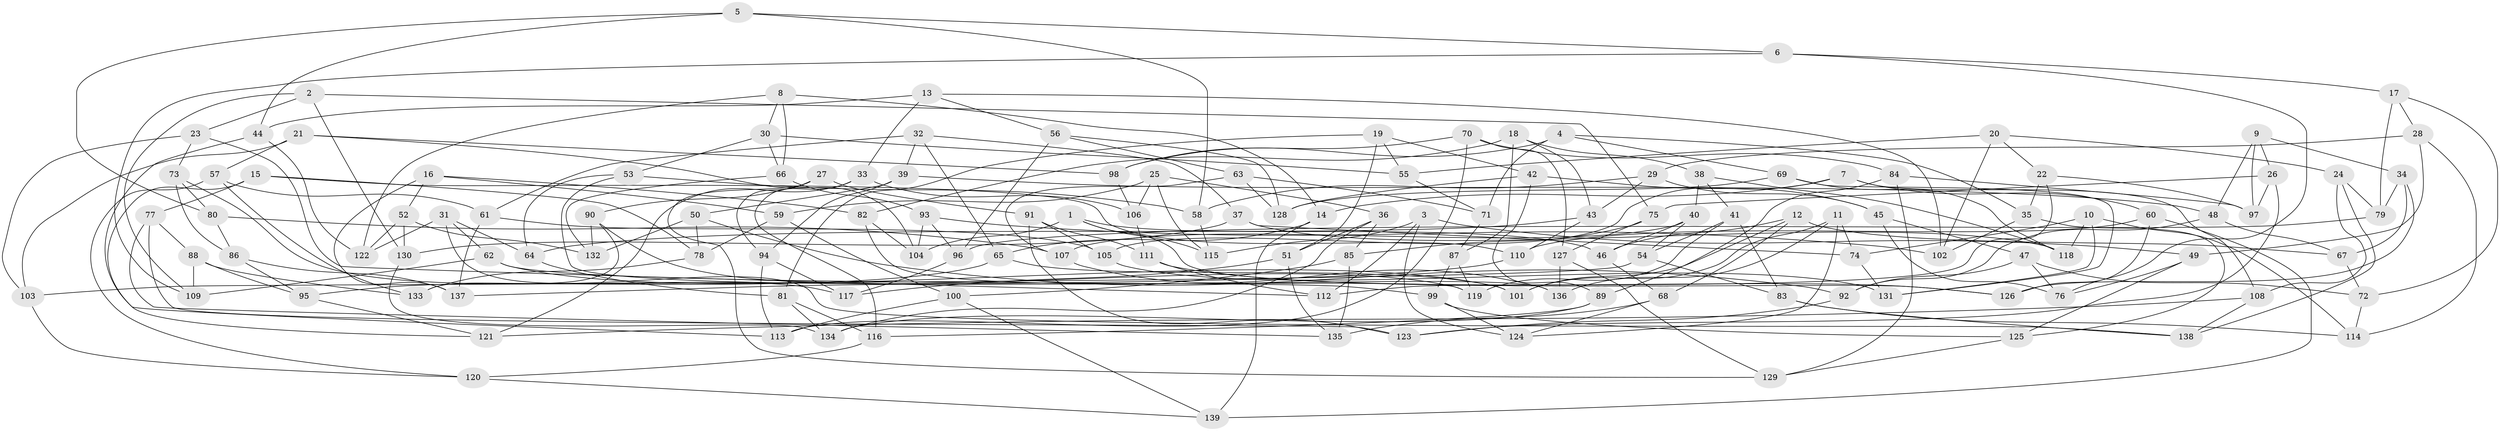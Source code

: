 // Generated by graph-tools (version 1.1) at 2025/37/03/09/25 02:37:51]
// undirected, 139 vertices, 278 edges
graph export_dot {
graph [start="1"]
  node [color=gray90,style=filled];
  1;
  2;
  3;
  4;
  5;
  6;
  7;
  8;
  9;
  10;
  11;
  12;
  13;
  14;
  15;
  16;
  17;
  18;
  19;
  20;
  21;
  22;
  23;
  24;
  25;
  26;
  27;
  28;
  29;
  30;
  31;
  32;
  33;
  34;
  35;
  36;
  37;
  38;
  39;
  40;
  41;
  42;
  43;
  44;
  45;
  46;
  47;
  48;
  49;
  50;
  51;
  52;
  53;
  54;
  55;
  56;
  57;
  58;
  59;
  60;
  61;
  62;
  63;
  64;
  65;
  66;
  67;
  68;
  69;
  70;
  71;
  72;
  73;
  74;
  75;
  76;
  77;
  78;
  79;
  80;
  81;
  82;
  83;
  84;
  85;
  86;
  87;
  88;
  89;
  90;
  91;
  92;
  93;
  94;
  95;
  96;
  97;
  98;
  99;
  100;
  101;
  102;
  103;
  104;
  105;
  106;
  107;
  108;
  109;
  110;
  111;
  112;
  113;
  114;
  115;
  116;
  117;
  118;
  119;
  120;
  121;
  122;
  123;
  124;
  125;
  126;
  127;
  128;
  129;
  130;
  131;
  132;
  133;
  134;
  135;
  136;
  137;
  138;
  139;
  1 -- 115;
  1 -- 104;
  1 -- 46;
  1 -- 126;
  2 -- 109;
  2 -- 75;
  2 -- 130;
  2 -- 23;
  3 -- 112;
  3 -- 115;
  3 -- 124;
  3 -- 49;
  4 -- 98;
  4 -- 35;
  4 -- 71;
  4 -- 69;
  5 -- 80;
  5 -- 58;
  5 -- 6;
  5 -- 44;
  6 -- 17;
  6 -- 76;
  6 -- 109;
  7 -- 14;
  7 -- 105;
  7 -- 60;
  7 -- 108;
  8 -- 30;
  8 -- 122;
  8 -- 14;
  8 -- 66;
  9 -- 48;
  9 -- 97;
  9 -- 34;
  9 -- 26;
  10 -- 118;
  10 -- 74;
  10 -- 114;
  10 -- 131;
  11 -- 136;
  11 -- 74;
  11 -- 124;
  11 -- 101;
  12 -- 68;
  12 -- 67;
  12 -- 46;
  12 -- 101;
  13 -- 33;
  13 -- 56;
  13 -- 102;
  13 -- 44;
  14 -- 65;
  14 -- 139;
  15 -- 78;
  15 -- 121;
  15 -- 77;
  15 -- 110;
  16 -- 137;
  16 -- 52;
  16 -- 59;
  16 -- 82;
  17 -- 79;
  17 -- 72;
  17 -- 28;
  18 -- 82;
  18 -- 43;
  18 -- 38;
  18 -- 87;
  19 -- 55;
  19 -- 51;
  19 -- 81;
  19 -- 42;
  20 -- 102;
  20 -- 55;
  20 -- 24;
  20 -- 22;
  21 -- 104;
  21 -- 98;
  21 -- 57;
  21 -- 103;
  22 -- 35;
  22 -- 112;
  22 -- 97;
  23 -- 73;
  23 -- 103;
  23 -- 112;
  24 -- 79;
  24 -- 108;
  24 -- 138;
  25 -- 36;
  25 -- 59;
  25 -- 106;
  25 -- 115;
  26 -- 97;
  26 -- 123;
  26 -- 75;
  27 -- 129;
  27 -- 90;
  27 -- 91;
  27 -- 94;
  28 -- 29;
  28 -- 114;
  28 -- 49;
  29 -- 43;
  29 -- 58;
  29 -- 45;
  30 -- 66;
  30 -- 53;
  30 -- 55;
  31 -- 62;
  31 -- 64;
  31 -- 122;
  31 -- 138;
  32 -- 65;
  32 -- 61;
  32 -- 39;
  32 -- 37;
  33 -- 106;
  33 -- 121;
  33 -- 116;
  34 -- 67;
  34 -- 79;
  34 -- 126;
  35 -- 125;
  35 -- 102;
  36 -- 51;
  36 -- 134;
  36 -- 85;
  37 -- 118;
  37 -- 74;
  37 -- 130;
  38 -- 41;
  38 -- 118;
  38 -- 40;
  39 -- 48;
  39 -- 94;
  39 -- 50;
  40 -- 46;
  40 -- 107;
  40 -- 54;
  41 -- 54;
  41 -- 83;
  41 -- 119;
  42 -- 128;
  42 -- 45;
  42 -- 89;
  43 -- 64;
  43 -- 110;
  44 -- 113;
  44 -- 122;
  45 -- 76;
  45 -- 47;
  46 -- 68;
  47 -- 92;
  47 -- 72;
  47 -- 76;
  48 -- 92;
  48 -- 67;
  49 -- 125;
  49 -- 76;
  50 -- 132;
  50 -- 78;
  50 -- 92;
  51 -- 117;
  51 -- 135;
  52 -- 130;
  52 -- 132;
  52 -- 122;
  53 -- 58;
  53 -- 64;
  53 -- 119;
  54 -- 103;
  54 -- 83;
  55 -- 71;
  56 -- 128;
  56 -- 96;
  56 -- 63;
  57 -- 133;
  57 -- 120;
  57 -- 61;
  58 -- 115;
  59 -- 78;
  59 -- 100;
  60 -- 126;
  60 -- 139;
  60 -- 110;
  61 -- 105;
  61 -- 137;
  62 -- 99;
  62 -- 101;
  62 -- 109;
  63 -- 107;
  63 -- 128;
  63 -- 71;
  64 -- 81;
  65 -- 95;
  65 -- 101;
  66 -- 132;
  66 -- 93;
  67 -- 72;
  68 -- 124;
  68 -- 135;
  69 -- 128;
  69 -- 131;
  69 -- 118;
  70 -- 98;
  70 -- 127;
  70 -- 84;
  70 -- 113;
  71 -- 87;
  72 -- 114;
  73 -- 80;
  73 -- 117;
  73 -- 86;
  74 -- 131;
  75 -- 127;
  75 -- 85;
  77 -- 123;
  77 -- 135;
  77 -- 88;
  78 -- 133;
  79 -- 96;
  80 -- 107;
  80 -- 86;
  81 -- 116;
  81 -- 134;
  82 -- 104;
  82 -- 136;
  83 -- 138;
  83 -- 114;
  84 -- 129;
  84 -- 97;
  84 -- 89;
  85 -- 135;
  85 -- 100;
  86 -- 137;
  86 -- 95;
  87 -- 119;
  87 -- 99;
  88 -- 95;
  88 -- 133;
  88 -- 109;
  89 -- 116;
  89 -- 134;
  90 -- 132;
  90 -- 119;
  90 -- 133;
  91 -- 105;
  91 -- 111;
  91 -- 123;
  92 -- 123;
  93 -- 96;
  93 -- 104;
  93 -- 102;
  94 -- 113;
  94 -- 117;
  95 -- 121;
  96 -- 117;
  98 -- 106;
  99 -- 124;
  99 -- 125;
  100 -- 139;
  100 -- 113;
  103 -- 120;
  105 -- 131;
  106 -- 111;
  107 -- 136;
  108 -- 121;
  108 -- 138;
  110 -- 137;
  111 -- 112;
  111 -- 126;
  116 -- 120;
  120 -- 139;
  125 -- 129;
  127 -- 136;
  127 -- 129;
  130 -- 134;
}
